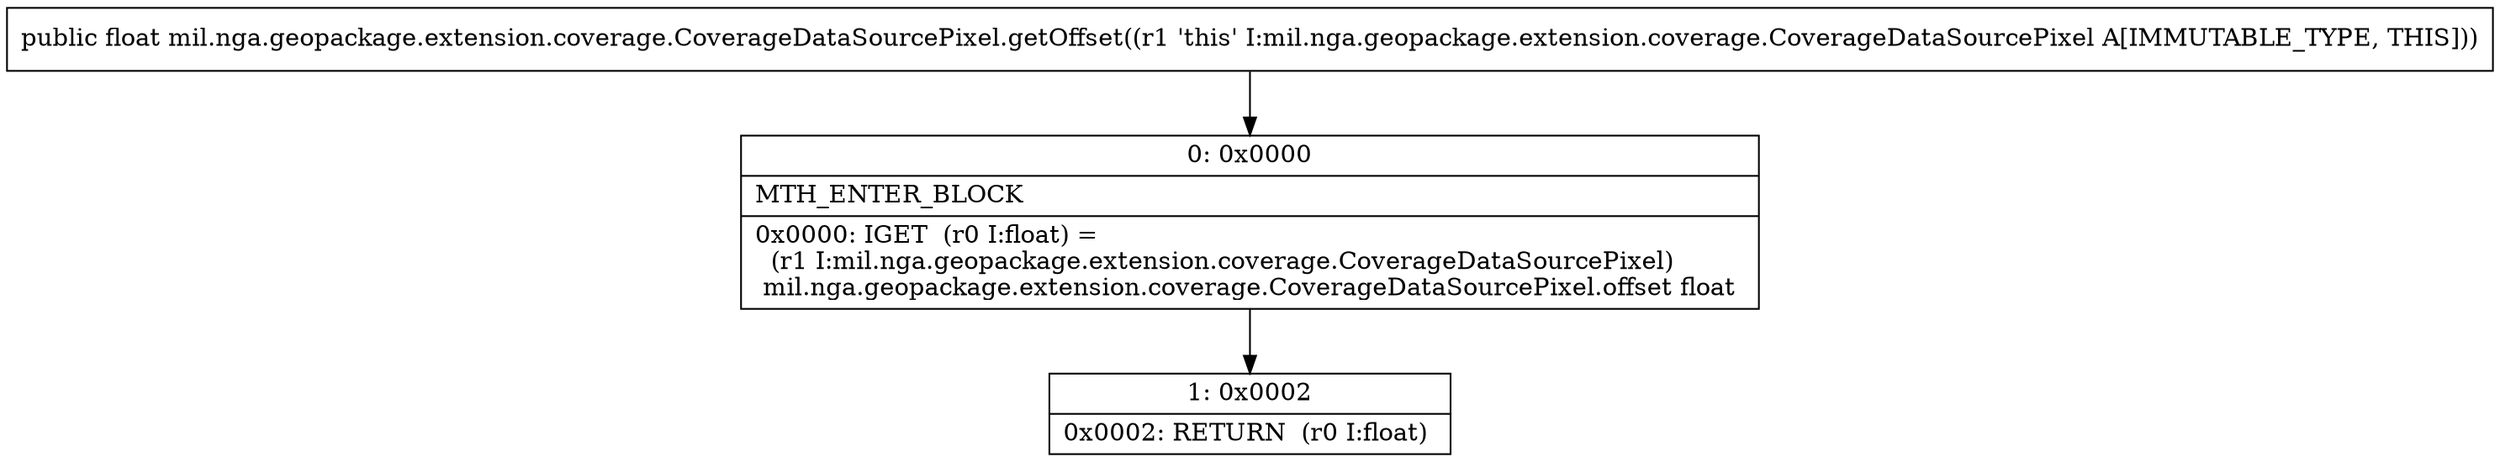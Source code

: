 digraph "CFG formil.nga.geopackage.extension.coverage.CoverageDataSourcePixel.getOffset()F" {
Node_0 [shape=record,label="{0\:\ 0x0000|MTH_ENTER_BLOCK\l|0x0000: IGET  (r0 I:float) = \l  (r1 I:mil.nga.geopackage.extension.coverage.CoverageDataSourcePixel)\l mil.nga.geopackage.extension.coverage.CoverageDataSourcePixel.offset float \l}"];
Node_1 [shape=record,label="{1\:\ 0x0002|0x0002: RETURN  (r0 I:float) \l}"];
MethodNode[shape=record,label="{public float mil.nga.geopackage.extension.coverage.CoverageDataSourcePixel.getOffset((r1 'this' I:mil.nga.geopackage.extension.coverage.CoverageDataSourcePixel A[IMMUTABLE_TYPE, THIS])) }"];
MethodNode -> Node_0;
Node_0 -> Node_1;
}

